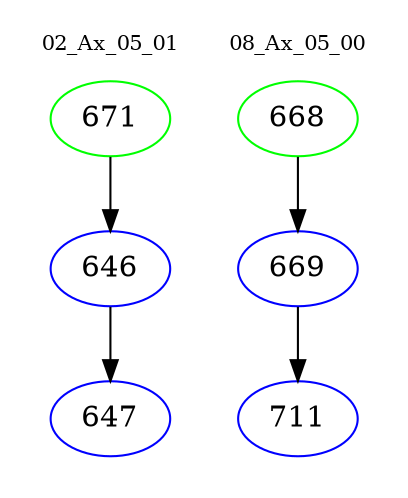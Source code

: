 digraph{
subgraph cluster_0 {
color = white
label = "02_Ax_05_01";
fontsize=10;
T0_671 [label="671", color="green"]
T0_671 -> T0_646 [color="black"]
T0_646 [label="646", color="blue"]
T0_646 -> T0_647 [color="black"]
T0_647 [label="647", color="blue"]
}
subgraph cluster_1 {
color = white
label = "08_Ax_05_00";
fontsize=10;
T1_668 [label="668", color="green"]
T1_668 -> T1_669 [color="black"]
T1_669 [label="669", color="blue"]
T1_669 -> T1_711 [color="black"]
T1_711 [label="711", color="blue"]
}
}
